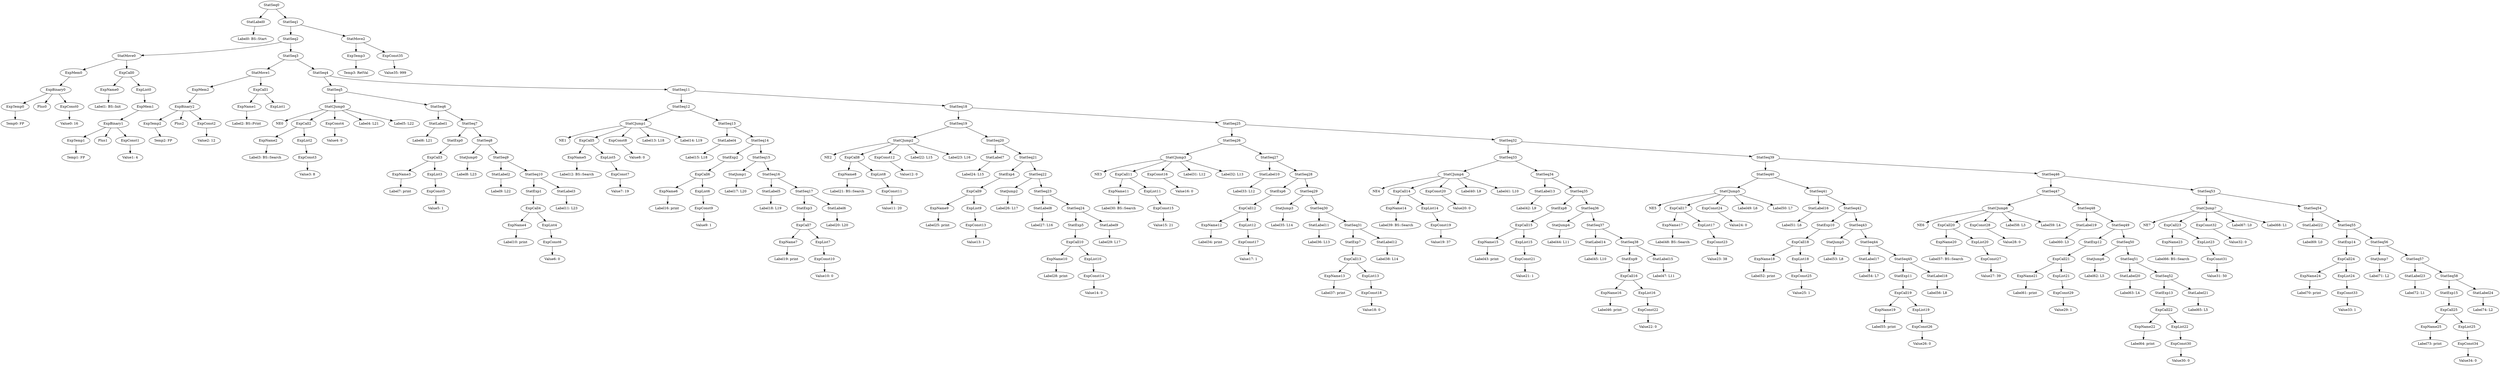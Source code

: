 digraph {
	ordering = out;
	StatLabel24 -> "Label74: L2";
	StatSeq58 -> StatExp15;
	StatSeq58 -> StatLabel24;
	ExpCall25 -> ExpName25;
	ExpCall25 -> ExpList25;
	ExpName25 -> "Label73: print";
	StatSeq57 -> StatLabel23;
	StatSeq57 -> StatSeq58;
	StatSeq56 -> StatJump7;
	StatSeq56 -> StatSeq57;
	StatJump7 -> "Label71: L2";
	StatSeq55 -> StatExp14;
	StatSeq55 -> StatSeq56;
	ExpList24 -> ExpConst33;
	ExpCall24 -> ExpName24;
	ExpCall24 -> ExpList24;
	ExpName24 -> "Label70: print";
	StatLabel22 -> "Label69: L0";
	StatSeq53 -> StatCJump7;
	StatSeq53 -> StatSeq54;
	ExpConst32 -> "Value32: 0";
	ExpList23 -> ExpConst31;
	ExpConst31 -> "Value31: 50";
	ExpCall23 -> ExpName23;
	ExpCall23 -> ExpList23;
	StatLabel21 -> "Label65: L5";
	StatSeq52 -> StatExp13;
	StatSeq52 -> StatLabel21;
	StatExp13 -> ExpCall22;
	ExpConst30 -> "Value30: 0";
	ExpConst35 -> "Value35: 999";
	ExpCall22 -> ExpName22;
	ExpCall22 -> ExpList22;
	StatSeq51 -> StatLabel20;
	StatSeq51 -> StatSeq52;
	StatJump6 -> "Label62: L5";
	StatSeq49 -> StatExp12;
	StatSeq49 -> StatSeq50;
	StatCJump7 -> NE7;
	StatCJump7 -> ExpCall23;
	StatCJump7 -> ExpConst32;
	StatCJump7 -> "Label67: L0";
	StatCJump7 -> "Label68: L1";
	StatJump2 -> "Label26: L17";
	StatLabel10 -> "Label33: L12";
	StatExp4 -> ExpCall9;
	StatSeq27 -> StatLabel10;
	StatSeq27 -> StatSeq28;
	ExpConst13 -> "Value13: 1";
	ExpName9 -> "Label25: print";
	StatSeq20 -> StatLabel7;
	StatSeq20 -> StatSeq21;
	StatSeq22 -> StatJump2;
	StatSeq22 -> StatSeq23;
	StatSeq19 -> StatCJump2;
	StatSeq19 -> StatSeq20;
	ExpList8 -> ExpConst11;
	ExpConst11 -> "Value11: 20";
	ExpCall8 -> ExpName8;
	ExpCall8 -> ExpList8;
	StatSeq54 -> StatLabel22;
	StatSeq54 -> StatSeq55;
	ExpConst15 -> "Value15: 21";
	StatLabel23 -> "Label72: L1";
	StatCJump2 -> NE2;
	StatCJump2 -> ExpCall8;
	StatCJump2 -> ExpConst12;
	StatCJump2 -> "Label22: L15";
	StatCJump2 -> "Label23: L16";
	ExpList7 -> ExpConst10;
	ExpConst10 -> "Value10: 0";
	ExpBinary1 -> ExpTemp1;
	ExpBinary1 -> Plus1;
	ExpBinary1 -> ExpConst1;
	ExpCall7 -> ExpName7;
	ExpCall7 -> ExpList7;
	StatSeq35 -> StatExp8;
	StatSeq35 -> StatSeq36;
	StatSeq16 -> StatLabel5;
	StatSeq16 -> StatSeq17;
	StatSeq7 -> StatExp0;
	StatSeq7 -> StatSeq8;
	StatExp8 -> ExpCall15;
	ExpConst27 -> "Value27: 39";
	StatExp12 -> ExpCall21;
	StatLabel5 -> "Label18: L19";
	StatJump1 -> "Label17: L20";
	StatExp2 -> ExpCall6;
	StatLabel2 -> "Label9: L22";
	ExpCall12 -> ExpName12;
	ExpCall12 -> ExpList12;
	ExpCall6 -> ExpName6;
	ExpCall6 -> ExpList6;
	ExpName6 -> "Label16: print";
	StatSeq12 -> StatCJump1;
	StatSeq12 -> StatSeq13;
	ExpCall9 -> ExpName9;
	ExpCall9 -> ExpList9;
	ExpConst33 -> "Value33: 1";
	ExpConst21 -> "Value21: 1";
	ExpList5 -> ExpConst7;
	StatSeq38 -> StatExp9;
	StatSeq38 -> StatLabel15;
	ExpConst7 -> "Value7: 19";
	ExpCall5 -> ExpName5;
	ExpCall5 -> ExpList5;
	StatCJump6 -> NE6;
	StatCJump6 -> ExpCall20;
	StatCJump6 -> ExpConst28;
	StatCJump6 -> "Label58: L3";
	StatCJump6 -> "Label59: L4";
	ExpConst34 -> "Value34: 0";
	StatCJump1 -> NE1;
	StatCJump1 -> ExpCall5;
	StatCJump1 -> ExpConst8;
	StatCJump1 -> "Label13: L18";
	StatCJump1 -> "Label14: L19";
	ExpCall3 -> ExpName3;
	ExpCall3 -> ExpList3;
	ExpName16 -> "Label46: print";
	ExpConst25 -> "Value25: 1";
	StatExp1 -> ExpCall4;
	ExpConst2 -> "Value2: 12";
	ExpCall2 -> ExpName2;
	ExpCall2 -> ExpList2;
	StatSeq21 -> StatExp4;
	StatSeq21 -> StatSeq22;
	StatExp0 -> ExpCall3;
	ExpTemp2 -> "Temp2: FP";
	StatLabel11 -> "Label36: L13";
	ExpConst12 -> "Value12: 0";
	ExpList20 -> ExpConst27;
	ExpName1 -> "Label2: BS::Print";
	StatSeq13 -> StatLabel4;
	StatSeq13 -> StatSeq14;
	StatMove1 -> ExpMem2;
	StatMove1 -> ExpCall1;
	ExpList18 -> ExpConst25;
	StatCJump0 -> NE0;
	StatCJump0 -> ExpCall2;
	StatCJump0 -> ExpConst4;
	StatCJump0 -> "Label4: L21";
	StatCJump0 -> "Label5: L22";
	StatSeq17 -> StatExp3;
	StatSeq17 -> StatLabel6;
	StatSeq1 -> StatSeq2;
	StatSeq1 -> StatMove2;
	StatSeq30 -> StatLabel11;
	StatSeq30 -> StatSeq31;
	ExpName22 -> "Label64: print";
	StatLabel4 -> "Label15: L18";
	StatSeq23 -> StatLabel8;
	StatSeq23 -> StatSeq24;
	ExpCall16 -> ExpName16;
	ExpCall16 -> ExpList16;
	ExpCall19 -> ExpName19;
	ExpCall19 -> ExpList19;
	StatSeq5 -> StatCJump0;
	StatSeq5 -> StatSeq6;
	ExpConst1 -> "Value1: 4";
	StatExp14 -> ExpCall24;
	ExpName3 -> "Label7: print";
	ExpList6 -> ExpConst9;
	ExpName15 -> "Label43: print";
	StatMove0 -> ExpMem0;
	StatMove0 -> ExpCall0;
	ExpName23 -> "Label66: BS::Search";
	StatExp9 -> ExpCall16;
	StatLabel1 -> "Label6: L21";
	StatJump0 -> "Label8: L23";
	ExpName7 -> "Label19: print";
	ExpList13 -> ExpConst18;
	StatSeq9 -> StatLabel2;
	StatSeq9 -> StatSeq10;
	ExpTemp1 -> "Temp1: FP";
	ExpTemp0 -> "Temp0: FP";
	ExpList21 -> ExpConst29;
	ExpName2 -> "Label3: BS::Search";
	ExpConst6 -> "Value6: 0";
	ExpMem1 -> ExpBinary1;
	StatSeq11 -> StatSeq12;
	StatSeq11 -> StatSeq18;
	ExpMem2 -> ExpBinary2;
	StatSeq42 -> StatExp10;
	StatSeq42 -> StatSeq43;
	StatLabel7 -> "Label24: L15";
	ExpConst0 -> "Value0: 16";
	ExpCall18 -> ExpName18;
	ExpCall18 -> ExpList18;
	StatSeq4 -> StatSeq5;
	StatSeq4 -> StatSeq11;
	ExpMem0 -> ExpBinary0;
	ExpBinary2 -> ExpTemp2;
	ExpBinary2 -> Plus2;
	ExpBinary2 -> ExpConst2;
	ExpName5 -> "Label12: BS::Search";
	ExpConst26 -> "Value26: 0";
	ExpConst18 -> "Value18: 0";
	ExpName0 -> "Label1: BS::Init";
	ExpCall15 -> ExpName15;
	ExpCall15 -> ExpList15;
	StatSeq3 -> StatMove1;
	StatSeq3 -> StatSeq4;
	StatLabel6 -> "Label20: L20";
	ExpConst23 -> "Value23: 38";
	ExpCall0 -> ExpName0;
	ExpCall0 -> ExpList0;
	StatLabel18 -> "Label56: L8";
	ExpConst3 -> "Value3: 8";
	ExpList25 -> ExpConst34;
	StatExp7 -> ExpCall13;
	ExpList2 -> ExpConst3;
	StatSeq32 -> StatSeq33;
	StatSeq32 -> StatSeq39;
	ExpConst4 -> "Value4: 0";
	StatSeq0 -> StatLabel0;
	StatSeq0 -> StatSeq1;
	ExpCall4 -> ExpName4;
	ExpCall4 -> ExpList4;
	StatJump3 -> "Label35: L14";
	ExpTemp3 -> "Temp3: RetVal";
	StatSeq37 -> StatLabel14;
	StatSeq37 -> StatSeq38;
	StatLabel8 -> "Label27: L16";
	StatSeq6 -> StatLabel1;
	StatSeq6 -> StatSeq7;
	ExpList19 -> ExpConst26;
	StatSeq8 -> StatJump0;
	StatSeq8 -> StatSeq9;
	ExpList3 -> ExpConst5;
	StatLabel19 -> "Label60: L3";
	ExpList4 -> ExpConst6;
	ExpName10 -> "Label28: print";
	StatSeq39 -> StatSeq40;
	StatSeq39 -> StatSeq46;
	StatMove2 -> ExpTemp3;
	StatMove2 -> ExpConst35;
	ExpName8 -> "Label21: BS::Search";
	ExpList16 -> ExpConst22;
	ExpConst9 -> "Value9: 1";
	ExpConst14 -> "Value14: 0";
	ExpList10 -> ExpConst14;
	StatExp6 -> ExpCall12;
	StatLabel12 -> "Label38: L14";
	ExpBinary0 -> ExpTemp0;
	ExpBinary0 -> Plus0;
	ExpBinary0 -> ExpConst0;
	StatExp5 -> ExpCall10;
	StatSeq46 -> StatSeq47;
	StatSeq46 -> StatSeq53;
	StatSeq24 -> StatExp5;
	StatSeq24 -> StatLabel9;
	StatLabel9 -> "Label29: L17";
	StatExp15 -> ExpCall25;
	ExpList12 -> ExpConst17;
	ExpList9 -> ExpConst13;
	StatCJump3 -> NE3;
	StatCJump3 -> ExpCall11;
	StatCJump3 -> ExpConst16;
	StatCJump3 -> "Label31: L12";
	StatCJump3 -> "Label32: L13";
	ExpName11 -> "Label30: BS::Search";
	ExpList11 -> ExpConst15;
	ExpConst16 -> "Value16: 0";
	ExpConst5 -> "Value5: 1";
	StatSeq26 -> StatCJump3;
	StatSeq26 -> StatSeq27;
	ExpName12 -> "Label34: print";
	StatSeq31 -> StatExp7;
	StatSeq31 -> StatLabel12;
	ExpConst17 -> "Value17: 1";
	StatSeq28 -> StatExp6;
	StatSeq28 -> StatSeq29;
	ExpCall13 -> ExpName13;
	ExpCall13 -> ExpList13;
	StatSeq44 -> StatLabel17;
	StatSeq44 -> StatSeq45;
	StatSeq25 -> StatSeq26;
	StatSeq25 -> StatSeq32;
	StatSeq14 -> StatExp2;
	StatSeq14 -> StatSeq15;
	StatCJump4 -> NE4;
	StatCJump4 -> ExpCall14;
	StatCJump4 -> ExpConst20;
	StatCJump4 -> "Label40: L9";
	StatCJump4 -> "Label41: L10";
	StatSeq48 -> StatLabel19;
	StatSeq48 -> StatSeq49;
	ExpName14 -> "Label39: BS::Search";
	ExpName4 -> "Label10: print";
	ExpCall14 -> ExpName14;
	ExpCall14 -> ExpList14;
	ExpConst19 -> "Value19: 37";
	StatSeq45 -> StatExp11;
	StatSeq45 -> StatLabel18;
	ExpList14 -> ExpConst19;
	StatSeq29 -> StatJump3;
	StatSeq29 -> StatSeq30;
	ExpConst20 -> "Value20: 0";
	StatSeq15 -> StatJump1;
	StatSeq15 -> StatSeq16;
	StatSeq33 -> StatCJump4;
	StatSeq33 -> StatSeq34;
	StatSeq2 -> StatMove0;
	StatSeq2 -> StatSeq3;
	StatLabel13 -> "Label42: L9";
	StatSeq34 -> StatLabel13;
	StatSeq34 -> StatSeq35;
	ExpList0 -> ExpMem1;
	ExpConst22 -> "Value22: 0";
	ExpList15 -> ExpConst21;
	StatLabel0 -> "Label0: BS::Start";
	ExpConst24 -> "Value24: 0";
	StatJump4 -> "Label44: L11";
	StatSeq36 -> StatJump4;
	StatSeq36 -> StatSeq37;
	StatSeq10 -> StatExp1;
	StatSeq10 -> StatLabel3;
	StatLabel14 -> "Label45: L10";
	StatLabel15 -> "Label47: L11";
	StatLabel20 -> "Label63: L4";
	ExpCall1 -> ExpName1;
	ExpCall1 -> ExpList1;
	StatCJump5 -> NE5;
	StatCJump5 -> ExpCall17;
	StatCJump5 -> ExpConst24;
	StatCJump5 -> "Label49: L6";
	StatCJump5 -> "Label50: L7";
	ExpCall11 -> ExpName11;
	ExpCall11 -> ExpList11;
	ExpName17 -> "Label48: BS::Search";
	ExpList22 -> ExpConst30;
	StatSeq50 -> StatJump6;
	StatSeq50 -> StatSeq51;
	ExpCall17 -> ExpName17;
	ExpCall17 -> ExpList17;
	StatSeq40 -> StatCJump5;
	StatSeq40 -> StatSeq41;
	ExpList17 -> ExpConst23;
	StatLabel3 -> "Label11: L23";
	StatSeq18 -> StatSeq19;
	StatSeq18 -> StatSeq25;
	StatSeq41 -> StatLabel16;
	StatSeq41 -> StatSeq42;
	ExpName13 -> "Label37: print";
	ExpName18 -> "Label52: print";
	StatExp10 -> ExpCall18;
	StatSeq43 -> StatJump5;
	StatSeq43 -> StatSeq44;
	StatExp3 -> ExpCall7;
	ExpConst8 -> "Value8: 0";
	StatJump5 -> "Label53: L8";
	StatLabel17 -> "Label54: L7";
	ExpConst29 -> "Value29: 1";
	ExpName19 -> "Label55: print";
	StatExp11 -> ExpCall19;
	ExpName20 -> "Label57: BS::Search";
	ExpCall20 -> ExpName20;
	ExpCall20 -> ExpList20;
	ExpConst28 -> "Value28: 0";
	StatSeq47 -> StatCJump6;
	StatSeq47 -> StatSeq48;
	StatLabel16 -> "Label51: L6";
	ExpCall10 -> ExpName10;
	ExpCall10 -> ExpList10;
	ExpName21 -> "Label61: print";
	ExpCall21 -> ExpName21;
	ExpCall21 -> ExpList21;
}

